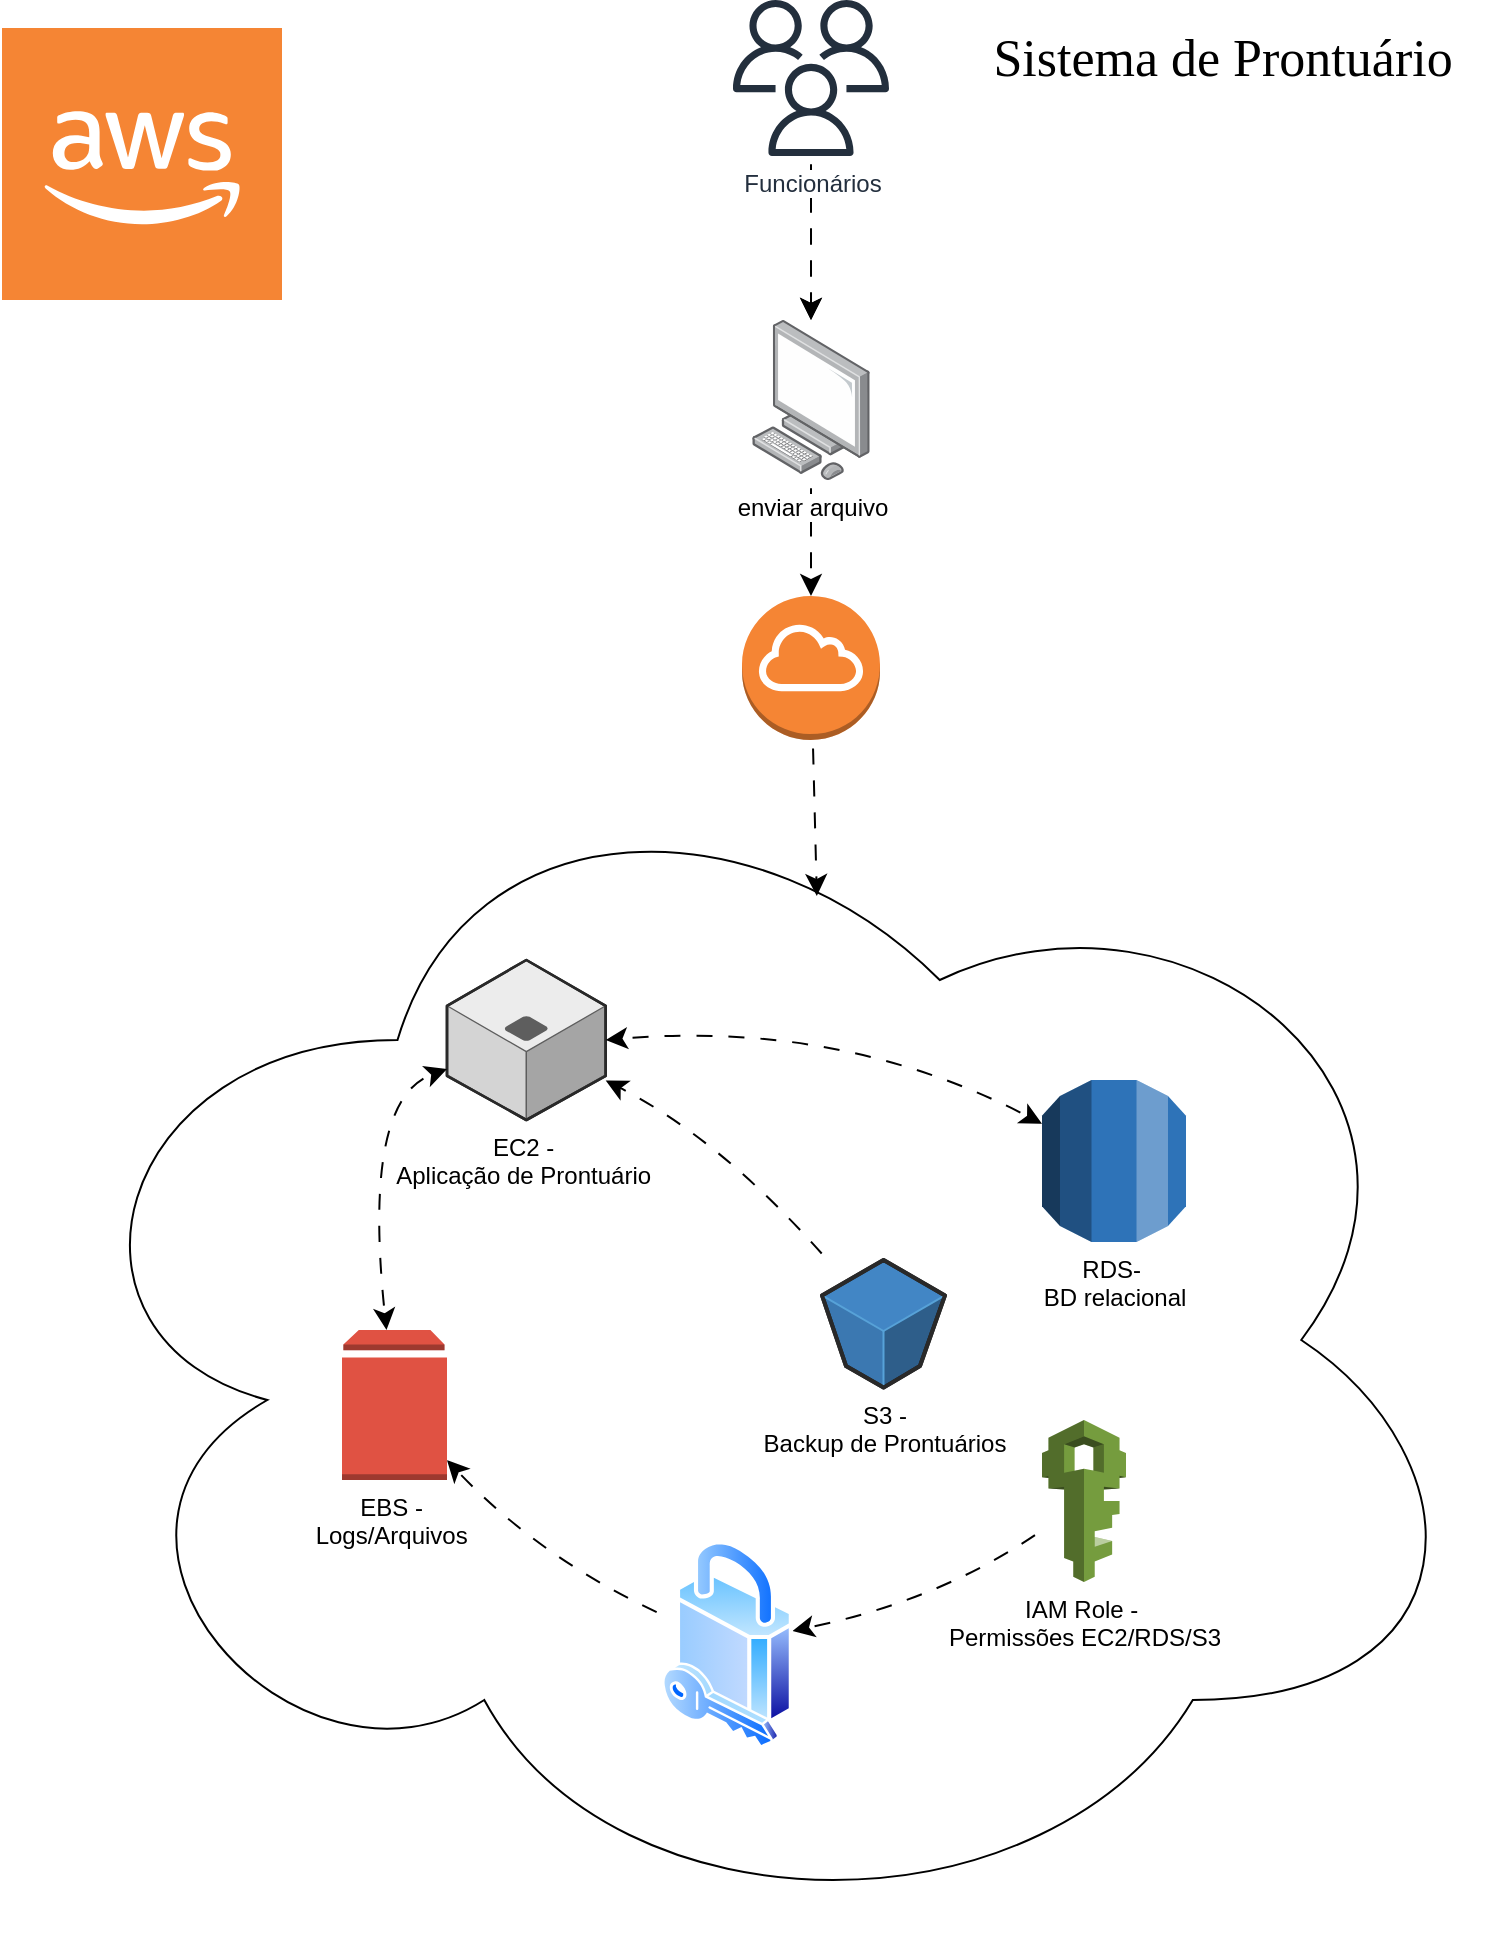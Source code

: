 <mxfile version="28.2.0">
  <diagram name="Page-1" id="TwK_9DiYqaKGrZov8Vrv">
    <mxGraphModel dx="1606" dy="886" grid="1" gridSize="10" guides="1" tooltips="1" connect="1" arrows="1" fold="1" page="1" pageScale="1" pageWidth="850" pageHeight="1100" math="0" shadow="0">
      <root>
        <mxCell id="0" />
        <mxCell id="1" parent="0" />
        <mxCell id="t-k33MkrQhxEyoGOhnTc-24" value="" style="ellipse;shape=cloud;whiteSpace=wrap;html=1;" vertex="1" parent="1">
          <mxGeometry x="57" y="390" width="723" height="600" as="geometry" />
        </mxCell>
        <mxCell id="t-k33MkrQhxEyoGOhnTc-1" value="" style="outlineConnect=0;dashed=0;verticalLabelPosition=bottom;verticalAlign=top;align=center;html=1;shape=mxgraph.aws3.cloud_2;fillColor=#F58534;gradientColor=none;" vertex="1" parent="1">
          <mxGeometry x="40" y="34" width="140" height="136" as="geometry" />
        </mxCell>
        <mxCell id="t-k33MkrQhxEyoGOhnTc-37" value="" style="edgeStyle=none;curved=1;rounded=0;orthogonalLoop=1;jettySize=auto;html=1;fontSize=12;startSize=8;endSize=8;flowAnimation=1;" edge="1" parent="1" source="t-k33MkrQhxEyoGOhnTc-2" target="t-k33MkrQhxEyoGOhnTc-25">
          <mxGeometry relative="1" as="geometry" />
        </mxCell>
        <mxCell id="t-k33MkrQhxEyoGOhnTc-63" value="" style="edgeStyle=none;curved=1;rounded=0;orthogonalLoop=1;jettySize=auto;html=1;fontSize=12;startSize=8;endSize=8;flowAnimation=1;" edge="1" parent="1" source="t-k33MkrQhxEyoGOhnTc-2" target="t-k33MkrQhxEyoGOhnTc-25">
          <mxGeometry relative="1" as="geometry" />
        </mxCell>
        <mxCell id="t-k33MkrQhxEyoGOhnTc-2" value="&lt;span style=&quot;background-color: light-dark(#ffffff, var(--ge-dark-color, #121212));&quot;&gt;Funcionários&lt;/span&gt;&lt;div&gt;&lt;br&gt;&lt;/div&gt;" style="sketch=0;outlineConnect=0;fontColor=#232F3E;gradientColor=none;fillColor=#232F3D;strokeColor=none;dashed=0;verticalLabelPosition=bottom;verticalAlign=top;align=center;html=1;fontSize=12;fontStyle=0;aspect=fixed;pointerEvents=1;shape=mxgraph.aws4.users;" vertex="1" parent="1">
          <mxGeometry x="405.5" y="20" width="78" height="78" as="geometry" />
        </mxCell>
        <mxCell id="t-k33MkrQhxEyoGOhnTc-61" style="edgeStyle=none;curved=1;rounded=0;orthogonalLoop=1;jettySize=auto;html=1;fontSize=12;startSize=8;endSize=8;flowAnimation=1;" edge="1" parent="1" source="t-k33MkrQhxEyoGOhnTc-16" target="t-k33MkrQhxEyoGOhnTc-31">
          <mxGeometry relative="1" as="geometry">
            <Array as="points">
              <mxPoint x="400" y="590" />
            </Array>
          </mxGeometry>
        </mxCell>
        <mxCell id="t-k33MkrQhxEyoGOhnTc-16" value="S3 -&lt;div&gt;Backup de Prontuários&lt;/div&gt;" style="verticalLabelPosition=bottom;html=1;verticalAlign=top;strokeWidth=1;align=center;outlineConnect=0;dashed=0;outlineConnect=0;shape=mxgraph.aws3d.s3Bucket;fillColor=#4286c5;strokeColor=#57A2D8;aspect=fixed;strokeColor2=#292929;" vertex="1" parent="1">
          <mxGeometry x="450" y="650" width="61.5" height="63.8" as="geometry" />
        </mxCell>
        <mxCell id="t-k33MkrQhxEyoGOhnTc-36" value="" style="edgeStyle=none;curved=1;rounded=0;orthogonalLoop=1;jettySize=auto;html=1;fontSize=12;startSize=8;endSize=8;flowAnimation=1;" edge="1" parent="1" source="t-k33MkrQhxEyoGOhnTc-18" target="t-k33MkrQhxEyoGOhnTc-47">
          <mxGeometry relative="1" as="geometry">
            <Array as="points">
              <mxPoint x="510" y="820" />
            </Array>
          </mxGeometry>
        </mxCell>
        <mxCell id="t-k33MkrQhxEyoGOhnTc-18" value="IAM Role -&amp;nbsp;&lt;div&gt;Permissões EC2/RDS/S3&lt;/div&gt;" style="outlineConnect=0;dashed=0;verticalLabelPosition=bottom;verticalAlign=top;align=center;html=1;shape=mxgraph.aws3.iam;fillColor=#759C3E;gradientColor=none;" vertex="1" parent="1">
          <mxGeometry x="560" y="730" width="42" height="81" as="geometry" />
        </mxCell>
        <mxCell id="t-k33MkrQhxEyoGOhnTc-54" value="" style="edgeStyle=none;curved=1;rounded=0;orthogonalLoop=1;jettySize=auto;html=1;fontSize=12;startSize=8;endSize=8;flowAnimation=1;" edge="1" parent="1" source="t-k33MkrQhxEyoGOhnTc-25" target="t-k33MkrQhxEyoGOhnTc-53">
          <mxGeometry relative="1" as="geometry" />
        </mxCell>
        <mxCell id="t-k33MkrQhxEyoGOhnTc-25" value="enviar arquivo" style="image;points=[];aspect=fixed;html=1;align=center;shadow=0;dashed=0;image=img/lib/allied_telesis/computer_and_terminals/Personal_Computer.svg;" vertex="1" parent="1">
          <mxGeometry x="414.99" y="180" width="59.03" height="80" as="geometry" />
        </mxCell>
        <mxCell id="t-k33MkrQhxEyoGOhnTc-31" value="EC2 -&amp;nbsp;&lt;div&gt;Aplicação de Prontuário&amp;nbsp;&lt;div&gt;&lt;br&gt;&lt;/div&gt;&lt;/div&gt;" style="verticalLabelPosition=bottom;html=1;verticalAlign=top;strokeWidth=1;align=center;outlineConnect=0;dashed=0;outlineConnect=0;shape=mxgraph.aws3d.application_server;fillColor=#ECECEC;strokeColor=#5E5E5E;aspect=fixed;strokeColor2=#292929;" vertex="1" parent="1">
          <mxGeometry x="262.5" y="500.0" width="79.35" height="80" as="geometry" />
        </mxCell>
        <mxCell id="t-k33MkrQhxEyoGOhnTc-33" value="EBS -&amp;nbsp;&lt;div&gt;Logs/Arquivos&amp;nbsp;&lt;/div&gt;" style="outlineConnect=0;dashed=0;verticalLabelPosition=bottom;verticalAlign=top;align=center;html=1;shape=mxgraph.aws3.volume;fillColor=#E05243;gradientColor=none;" vertex="1" parent="1">
          <mxGeometry x="210.0" y="685" width="52.5" height="75" as="geometry" />
        </mxCell>
        <mxCell id="t-k33MkrQhxEyoGOhnTc-39" value="RDS-&amp;nbsp;&lt;div&gt;BD relacional&lt;/div&gt;" style="outlineConnect=0;dashed=0;verticalLabelPosition=bottom;verticalAlign=top;align=center;html=1;shape=mxgraph.aws3.rds;fillColor=#2E73B8;gradientColor=none;" vertex="1" parent="1">
          <mxGeometry x="560" y="560" width="72" height="81" as="geometry" />
        </mxCell>
        <mxCell id="t-k33MkrQhxEyoGOhnTc-48" style="edgeStyle=none;curved=1;rounded=0;orthogonalLoop=1;jettySize=auto;html=1;fontSize=12;startSize=8;endSize=8;flowAnimation=1;" edge="1" parent="1" source="t-k33MkrQhxEyoGOhnTc-47" target="t-k33MkrQhxEyoGOhnTc-33">
          <mxGeometry relative="1" as="geometry">
            <Array as="points">
              <mxPoint x="310" y="800" />
            </Array>
          </mxGeometry>
        </mxCell>
        <mxCell id="t-k33MkrQhxEyoGOhnTc-47" value="" style="image;aspect=fixed;perimeter=ellipsePerimeter;html=1;align=center;shadow=0;dashed=0;spacingTop=3;image=img/lib/active_directory/security.svg;" vertex="1" parent="1">
          <mxGeometry x="370" y="790" width="65.5" height="103.97" as="geometry" />
        </mxCell>
        <mxCell id="t-k33MkrQhxEyoGOhnTc-53" value="" style="outlineConnect=0;dashed=0;verticalLabelPosition=bottom;verticalAlign=top;align=center;html=1;shape=mxgraph.aws3.internet_gateway;fillColor=#F58534;gradientColor=none;" vertex="1" parent="1">
          <mxGeometry x="410" y="318" width="69" height="72" as="geometry" />
        </mxCell>
        <mxCell id="t-k33MkrQhxEyoGOhnTc-56" style="edgeStyle=none;curved=1;rounded=0;orthogonalLoop=1;jettySize=auto;html=1;entryX=0.54;entryY=0.13;entryDx=0;entryDy=0;entryPerimeter=0;fontSize=12;startSize=8;endSize=8;flowAnimation=1;" edge="1" parent="1" source="t-k33MkrQhxEyoGOhnTc-53" target="t-k33MkrQhxEyoGOhnTc-24">
          <mxGeometry relative="1" as="geometry" />
        </mxCell>
        <mxCell id="t-k33MkrQhxEyoGOhnTc-59" value="" style="endArrow=classic;startArrow=classic;html=1;rounded=0;fontSize=12;startSize=8;endSize=8;curved=1;flowAnimation=1;" edge="1" parent="1" source="t-k33MkrQhxEyoGOhnTc-39">
          <mxGeometry width="50" height="50" relative="1" as="geometry">
            <mxPoint x="416.752" y="712.039" as="sourcePoint" />
            <mxPoint x="341.849" y="539.996" as="targetPoint" />
            <Array as="points">
              <mxPoint x="460" y="530" />
            </Array>
          </mxGeometry>
        </mxCell>
        <mxCell id="t-k33MkrQhxEyoGOhnTc-60" value="" style="endArrow=classic;startArrow=classic;html=1;rounded=0;fontSize=12;startSize=8;endSize=8;curved=1;flowAnimation=1;" edge="1" parent="1" source="t-k33MkrQhxEyoGOhnTc-33" target="t-k33MkrQhxEyoGOhnTc-31">
          <mxGeometry width="50" height="50" relative="1" as="geometry">
            <mxPoint x="220" y="685" as="sourcePoint" />
            <mxPoint x="270" y="635" as="targetPoint" />
            <Array as="points">
              <mxPoint x="220" y="570" />
            </Array>
          </mxGeometry>
        </mxCell>
        <mxCell id="t-k33MkrQhxEyoGOhnTc-62" value="&lt;font face=&quot;Times New Roman&quot; style=&quot;font-size: 26px;&quot;&gt;Sistema de Prontuário&lt;/font&gt;" style="text;html=1;align=center;verticalAlign=middle;resizable=0;points=[];autosize=1;strokeColor=none;fillColor=none;fontSize=16;" vertex="1" parent="1">
          <mxGeometry x="525" y="29" width="250" height="40" as="geometry" />
        </mxCell>
      </root>
    </mxGraphModel>
  </diagram>
</mxfile>
